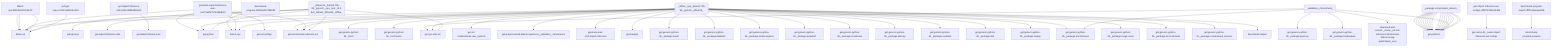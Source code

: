 graph TD
    app-mlperf-inference,d775cac873ee4231_(_reference,_llama2-70b-99,_pytorch,_cpu,_test,_r5.0-dev_default,_bfloat16,_offline_) --> detect,os
    app-mlperf-inference,d775cac873ee4231_(_reference,_llama2-70b-99,_pytorch,_cpu,_test,_r5.0-dev_default,_bfloat16,_offline_) --> get,sys-utils-cm
    app-mlperf-inference,d775cac873ee4231_(_reference,_llama2-70b-99,_pytorch,_cpu,_test,_r5.0-dev_default,_bfloat16,_offline_) --> get,python
    app-mlperf-inference,d775cac873ee4231_(_reference,_llama2-70b-99,_pytorch,_cpu,_test,_r5.0-dev_default,_bfloat16,_offline_) --> get,mlcommons,inference,src
    pull-git-repo,c23132ed65c4421d --> detect,os
    app-mlperf-inference,d775cac873ee4231_(_reference,_llama2-70b-99,_pytorch,_cpu,_test,_r5.0-dev_default,_bfloat16,_offline_) --> pull,git,repo
    get-mlperf-inference-utils,e341e5f86d8342e5 --> get,mlperf,inference,src
    app-mlperf-inference,d775cac873ee4231_(_reference,_llama2-70b-99,_pytorch,_cpu,_test,_r5.0-dev_default,_bfloat16,_offline_) --> get,mlperf,inference,utils
    app-mlperf-inference-mlcommons-python,ff149e9781fc4b65_(_offline,_cpu,_llama2-70b-99,_pytorch,_bfloat16_) --> detect,os
    detect-cpu,586c8a43320142f7 --> detect,os
    app-mlperf-inference-mlcommons-python,ff149e9781fc4b65_(_offline,_cpu,_llama2-70b-99,_pytorch,_bfloat16_) --> detect,cpu
    app-mlperf-inference-mlcommons-python,ff149e9781fc4b65_(_offline,_cpu,_llama2-70b-99,_pytorch,_bfloat16_) --> get,sys-utils-cm
    app-mlperf-inference-mlcommons-python,ff149e9781fc4b65_(_offline,_cpu,_llama2-70b-99,_pytorch,_bfloat16_) --> get,python
    get-generic-python-lib,94b62a682bc44791_(_torch_) --> get,python3
    app-mlperf-inference-mlcommons-python,ff149e9781fc4b65_(_offline,_cpu,_llama2-70b-99,_pytorch,_bfloat16_) --> get,generic-python-lib,_torch
    get-generic-python-lib,94b62a682bc44791_(_torchvision_) --> get,python3
    app-mlperf-inference-mlcommons-python,ff149e9781fc4b65_(_offline,_cpu,_llama2-70b-99,_pytorch,_bfloat16_) --> get,generic-python-lib,_torchvision
    app-mlperf-inference-mlcommons-python,ff149e9781fc4b65_(_offline,_cpu,_llama2-70b-99,_pytorch,_bfloat16_) --> get,ml-model,llama2,raw,_pytorch
    get-preprocessed-dataset-openorca,5614c39cb1564d72_(_validation,_mlcommons_) --> get,sys-utils-cm
    get-preprocessed-dataset-openorca,5614c39cb1564d72_(_validation,_mlcommons_) --> get,python3
    get-generic-python-lib,94b62a682bc44791_(_package.pyarrow_) --> get,python3
    get-preprocessed-dataset-openorca,5614c39cb1564d72_(_validation,_mlcommons_) --> get,generic-python-lib,_package.pyarrow
    get-generic-python-lib,94b62a682bc44791_(_package.fastparquet_) --> get,python3
    get-preprocessed-dataset-openorca,5614c39cb1564d72_(_validation,_mlcommons_) --> get,generic-python-lib,_package.fastparquet
    get-generic-python-lib,94b62a682bc44791_(_package.transformers_) --> get,python3
    get-preprocessed-dataset-openorca,5614c39cb1564d72_(_validation,_mlcommons_) --> get,generic-python-lib,_package.transformers
    get-preprocessed-dataset-openorca,5614c39cb1564d72_(_validation,_mlcommons_) --> download-and-extract,_rclone,_url.mlc-inference:mlcommons-inference-wg-public/open_orca
    app-mlperf-inference-mlcommons-python,ff149e9781fc4b65_(_offline,_cpu,_llama2-70b-99,_pytorch,_bfloat16_) --> get,preprocessed,dataset,openorca,_validation,_mlcommons
    generate-mlperf-inference-user-conf,3af4475745964b93 --> detect,os
    detect-cpu,586c8a43320142f7 --> detect,os
    generate-mlperf-inference-user-conf,3af4475745964b93 --> detect,cpu
    generate-mlperf-inference-user-conf,3af4475745964b93 --> get,python
    generate-mlperf-inference-user-conf,3af4475745964b93 --> get,mlcommons,inference,src
    get-mlperf-inference-sut-configs,c2fbf72009e2445b --> get,cache,dir,_name.mlperf-inference-sut-configs
    generate-mlperf-inference-user-conf,3af4475745964b93 --> get,sut,configs
    app-mlperf-inference-mlcommons-python,ff149e9781fc4b65_(_offline,_cpu,_llama2-70b-99,_pytorch,_bfloat16_) --> generate,user-conf,mlperf,inference
    app-mlperf-inference-mlcommons-python,ff149e9781fc4b65_(_offline,_cpu,_llama2-70b-99,_pytorch,_bfloat16_) --> get,loadgen
    app-mlperf-inference-mlcommons-python,ff149e9781fc4b65_(_offline,_cpu,_llama2-70b-99,_pytorch,_bfloat16_) --> get,mlcommons,inference,src
    app-mlperf-inference-mlcommons-python,ff149e9781fc4b65_(_offline,_cpu,_llama2-70b-99,_pytorch,_bfloat16_) --> get,mlcommons,inference,src
    get-generic-python-lib,94b62a682bc44791_(_package.psutil_) --> get,python3
    app-mlperf-inference-mlcommons-python,ff149e9781fc4b65_(_offline,_cpu,_llama2-70b-99,_pytorch,_bfloat16_) --> get,generic-python-lib,_package.psutil
    get-generic-python-lib,94b62a682bc44791_(_package.transformers_) --> get,python3
    app-mlperf-inference-mlcommons-python,ff149e9781fc4b65_(_offline,_cpu,_llama2-70b-99,_pytorch,_bfloat16_) --> get,generic-python-lib,_package.transformers
    get-generic-python-lib,94b62a682bc44791_(_package.datasets_) --> get,python3
    app-mlperf-inference-mlcommons-python,ff149e9781fc4b65_(_offline,_cpu,_llama2-70b-99,_pytorch,_bfloat16_) --> get,generic-python-lib,_package.datasets
    get-generic-python-lib,94b62a682bc44791_(_package.sentencepiece_) --> get,python3
    app-mlperf-inference-mlcommons-python,ff149e9781fc4b65_(_offline,_cpu,_llama2-70b-99,_pytorch,_bfloat16_) --> get,generic-python-lib,_package.sentencepiece
    get-generic-python-lib,94b62a682bc44791_(_package.protobuf_) --> get,python3
    app-mlperf-inference-mlcommons-python,ff149e9781fc4b65_(_offline,_cpu,_llama2-70b-99,_pytorch,_bfloat16_) --> get,generic-python-lib,_package.protobuf
    get-generic-python-lib,94b62a682bc44791_(_package.accelerate_) --> get,python3
    app-mlperf-inference-mlcommons-python,ff149e9781fc4b65_(_offline,_cpu,_llama2-70b-99,_pytorch,_bfloat16_) --> get,generic-python-lib,_package.accelerate
    get-generic-python-lib,94b62a682bc44791_(_package.absl-py_) --> get,python3
    app-mlperf-inference-mlcommons-python,ff149e9781fc4b65_(_offline,_cpu,_llama2-70b-99,_pytorch,_bfloat16_) --> get,generic-python-lib,_package.absl-py
    get-generic-python-lib,94b62a682bc44791_(_package.evaluate_) --> get,python3
    app-mlperf-inference-mlcommons-python,ff149e9781fc4b65_(_offline,_cpu,_llama2-70b-99,_pytorch,_bfloat16_) --> get,generic-python-lib,_package.evaluate
    get-generic-python-lib,94b62a682bc44791_(_package.nltk_) --> get,python3
    app-mlperf-inference-mlcommons-python,ff149e9781fc4b65_(_offline,_cpu,_llama2-70b-99,_pytorch,_bfloat16_) --> get,generic-python-lib,_package.nltk
    get-generic-python-lib,94b62a682bc44791_(_package.numpy_) --> get,python3
    app-mlperf-inference-mlcommons-python,ff149e9781fc4b65_(_offline,_cpu,_llama2-70b-99,_pytorch,_bfloat16_) --> get,generic-python-lib,_package.numpy
    get-generic-python-lib,94b62a682bc44791_(_package.rouge-score_) --> get,python3
    app-mlperf-inference-mlcommons-python,ff149e9781fc4b65_(_offline,_cpu,_llama2-70b-99,_pytorch,_bfloat16_) --> get,generic-python-lib,_package.rouge-score
    get-generic-python-lib,94b62a682bc44791_(_package.more-itertools_) --> get,python3
    app-mlperf-inference-mlcommons-python,ff149e9781fc4b65_(_offline,_cpu,_llama2-70b-99,_pytorch,_bfloat16_) --> get,generic-python-lib,_package.more-itertools
    get-generic-python-lib,94b62a682bc44791_(_package.compressed_tensors_) --> get,python3
    app-mlperf-inference-mlcommons-python,ff149e9781fc4b65_(_offline,_cpu,_llama2-70b-99,_pytorch,_bfloat16_) --> get,generic-python-lib,_package.compressed_tensors
    detect-cpu,586c8a43320142f7 --> detect,os
    benchmark-program,19f369ef47084895 --> detect,cpu
    benchmark-program-mlperf,cfff0132a8aa4018 --> benchmark-program,program
    app-mlperf-inference-mlcommons-python,ff149e9781fc4b65_(_offline,_cpu,_llama2-70b-99,_pytorch,_bfloat16_) --> benchmark-mlperf